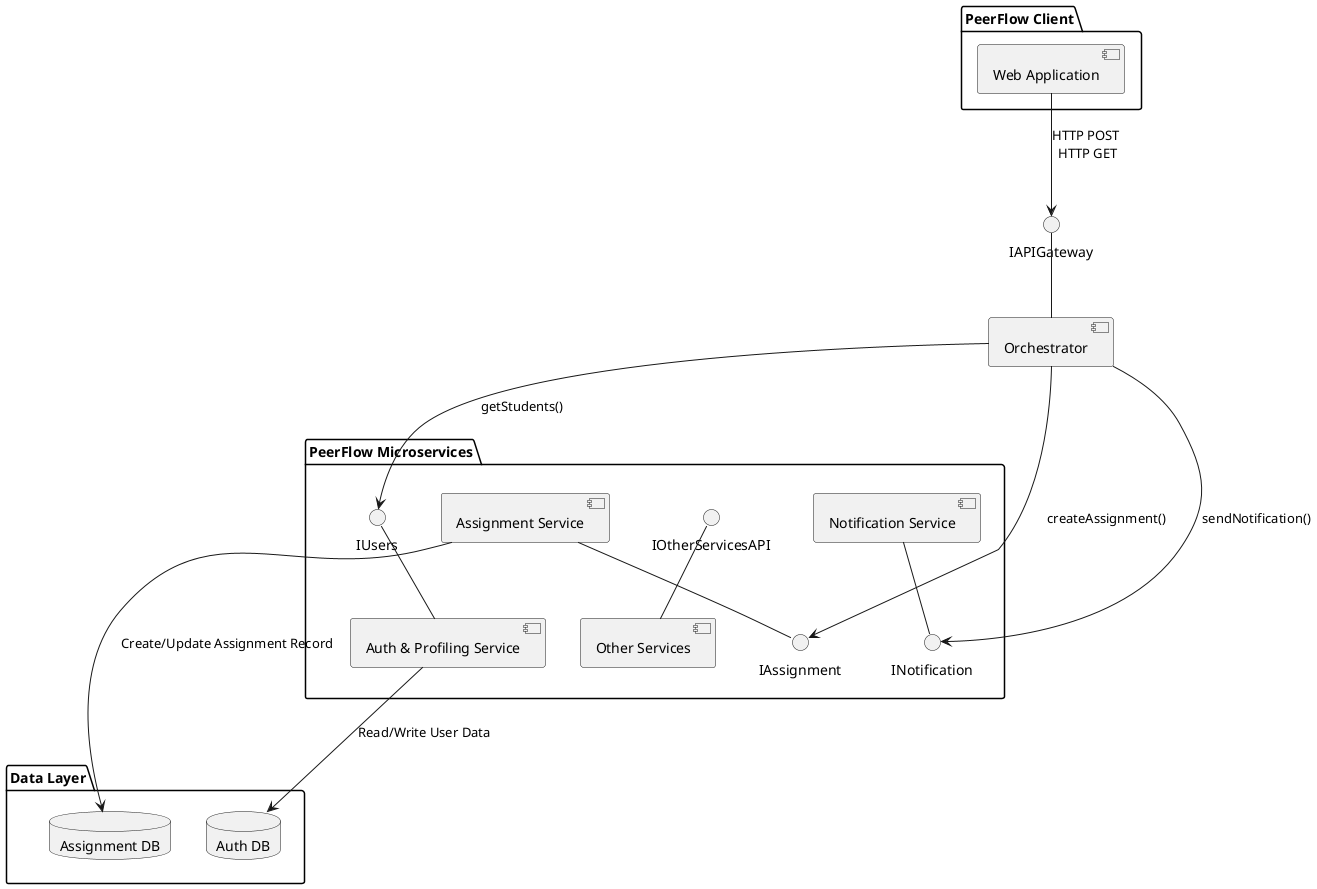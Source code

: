 @startuml Assignment Creation Component and Connector diagram


package "PeerFlow Client" {
  component "Web Application" as WebApp
}

component "Orchestrator" as Orch
interface "IAPIGateway" as IAPIG
' Orchestrator provides API Gateway interface
Orch -up- IAPIG

package "PeerFlow Microservices" {
  component "Auth & Profiling Service" as Auth 
  interface "IUsers" as IUsers
  ' Auth Service provides student retrieval interface
  Auth -up- IUsers


  component "Assignment Service" as Assign
  interface "IAssignment" as IAssignment
  ' Assignment Service provides its interfaces
  Assign -down- IAssignment
  

  component "Notification Service" as Notif
  interface "INotification" as INotif
  ' Notification Service provides its interface
  Notif -down- INotif
  

  component "Other Services" as OtherServices
  interface "IOtherServicesAPI" as IOtherAPI
}

package "Data Layer" {
  database "Assignment DB" as AssignDB
  database "Auth DB" as AuthDB
}

' WebApp uses Orchestrator as API Gateway
WebApp -down-> IAPIG : HTTP POST \nHTTP GET


' Orchestrator uses Assignment Service for creation
Orch -down-> IAssignment : createAssignment()

' Orchestrator uses Notification Service
Orch -down-> INotif : sendNotification()

' Orchestrator retrieves student data from Auth Service
Orch -down-> IUsers : getStudents()


' Other Services provides its API interface (not directly involved in this flow, but good to show context)
OtherServices -up- IOtherAPI

' Interactions with DBs
Assign -down-> AssignDB : Create/Update Assignment Record
Auth -down-> AuthDB : Read/Write User Data

"PeerFlow Microservices" -[hidden]down- "Data Layer"
@enduml